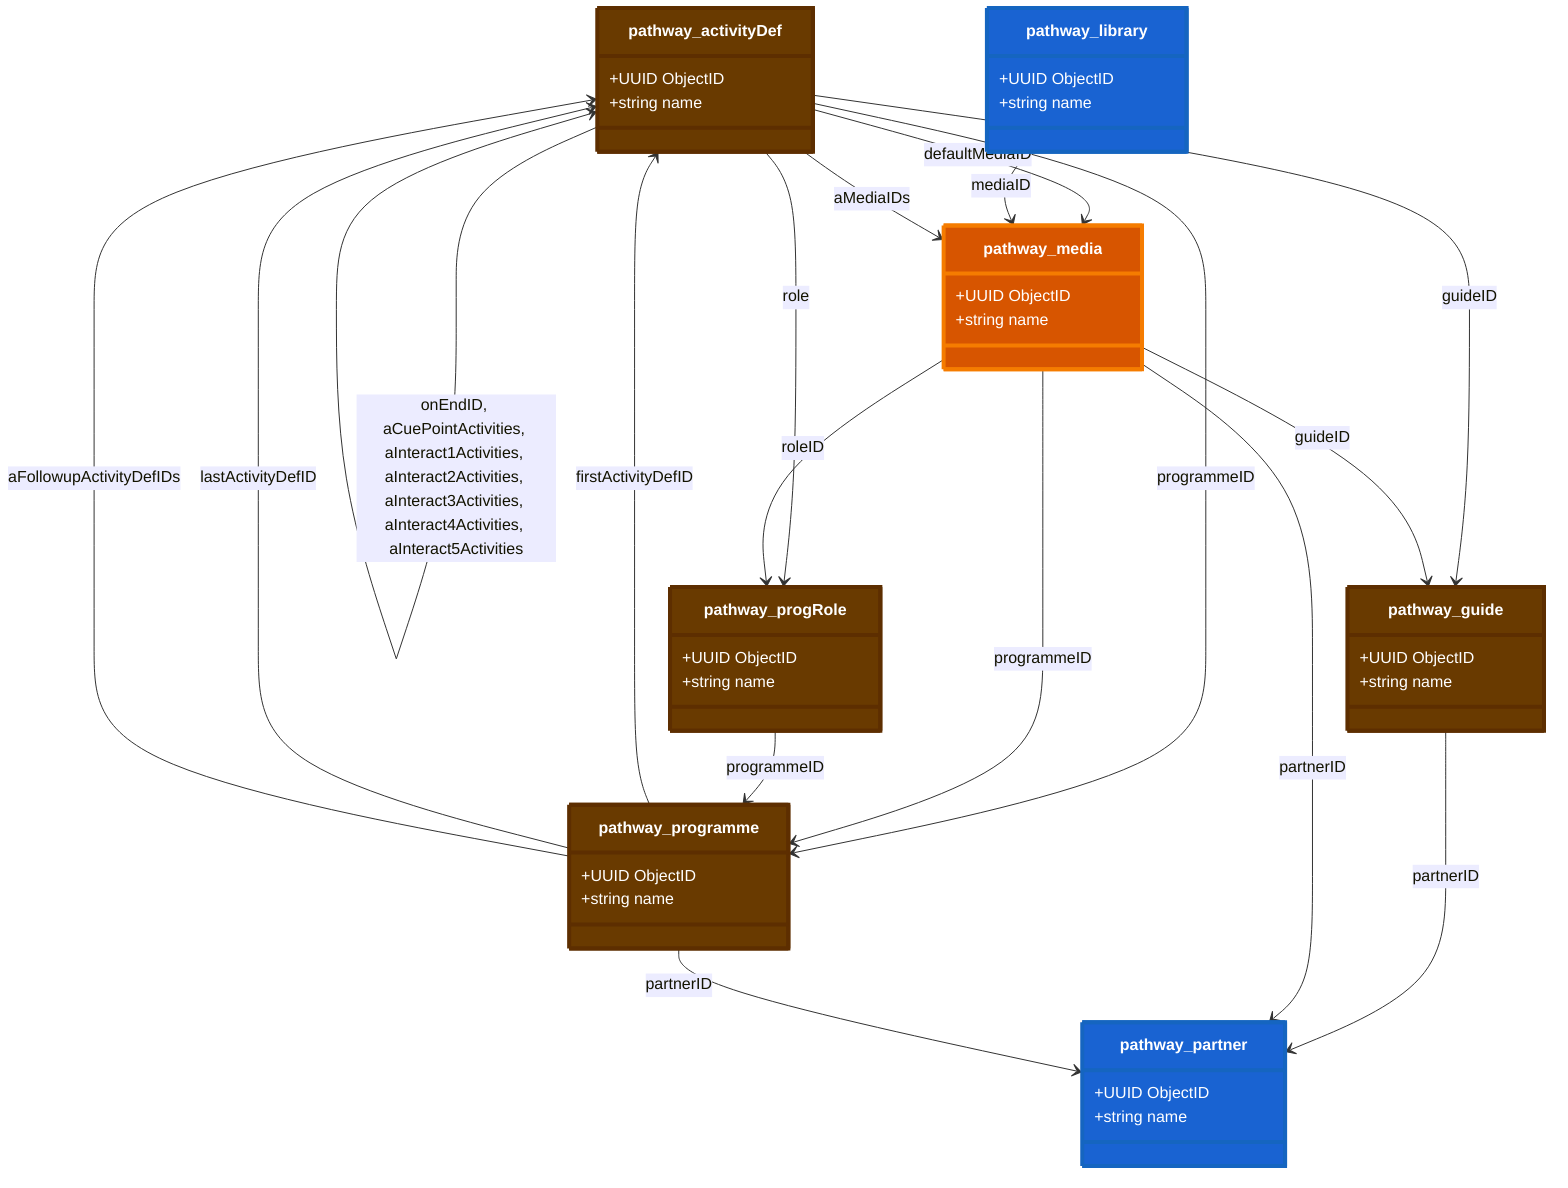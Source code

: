 classDiagram
    %% Parameters:
%%   Focus: media
%%   Domains: pathway
%%   Chart Type: Class
    class pathway_activityDef {
        +UUID ObjectID
        +string name
    }

    class pathway_guide {
        +UUID ObjectID
        +string name
    }

    class pathway_library {
        +UUID ObjectID
        +string name
    }

    class pathway_media {
        +UUID ObjectID
        +string name
    }

    class pathway_partner {
        +UUID ObjectID
        +string name
    }

    class pathway_programme {
        +UUID ObjectID
        +string name
    }

    class pathway_progRole {
        +UUID ObjectID
        +string name
    }

    pathway_activityDef --> pathway_programme : programmeID
    pathway_activityDef --> pathway_guide : guideID
    pathway_activityDef --> pathway_progRole : role
    pathway_activityDef --> pathway_media : defaultMediaID
    pathway_guide --> pathway_partner : partnerID
    pathway_library --> pathway_media : mediaID
    pathway_media --> pathway_guide : guideID
    pathway_media --> pathway_partner : partnerID
    pathway_media --> pathway_programme : programmeID
    pathway_media --> pathway_progRole : roleID
    pathway_programme --> pathway_partner : partnerID
    pathway_programme --> pathway_activityDef : firstActivityDefID
    pathway_programme --> pathway_activityDef : lastActivityDefID
    pathway_progRole --> pathway_programme : programmeID
    pathway_activityDef --> pathway_media : aMediaIDs
    pathway_programme --> pathway_activityDef : aFollowupActivityDefIDs
    pathway_activityDef --> pathway_activityDef : onEndID, aCuePointActivities, aInteract1Activities, aInteract2Activities, aInteract3Activities, aInteract4Activities, aInteract5Activities

    %% Special Joins
    %% End Special Joins


    %% Entity Styling
    style pathway_activityDef fill:#693a00,stroke:#5d2e00,stroke-width:4px,color:#fff
    style pathway_guide fill:#693a00,stroke:#5d2e00,stroke-width:4px,color:#fff
    style pathway_library fill:#1963d2,stroke:#1565c0,stroke-width:4px,color:#fff
    style pathway_media fill:#d75500,stroke:#f57c00,stroke-width:4px,color:#fff
    style pathway_partner fill:#1963d2,stroke:#1565c0,stroke-width:4px,color:#fff
    style pathway_programme fill:#693a00,stroke:#5d2e00,stroke-width:4px,color:#fff
    style pathway_progRole fill:#693a00,stroke:#5d2e00,stroke-width:4px,color:#fff